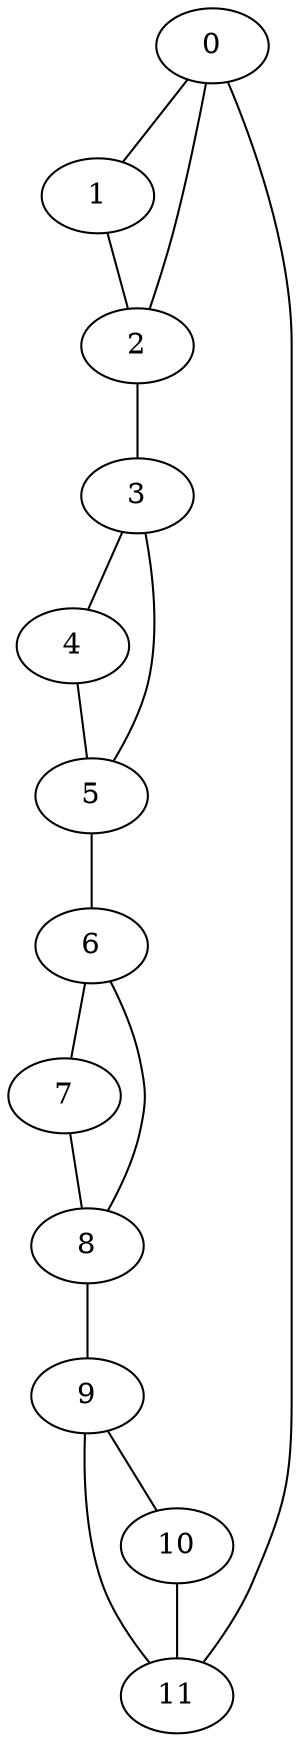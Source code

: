 graph {
0 -- 1
0 -- 2
0 -- 11
1 -- 2
2 -- 3
3 -- 4
3 -- 5
4 -- 5
5 -- 6
6 -- 7
6 -- 8
7 -- 8
8 -- 9
9 -- 10
9 -- 11
10 -- 11
}